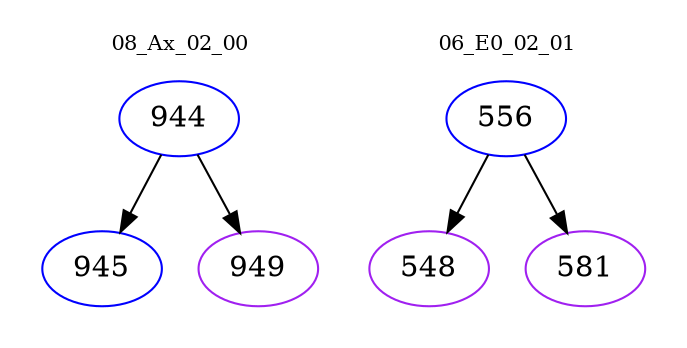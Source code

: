 digraph{
subgraph cluster_0 {
color = white
label = "08_Ax_02_00";
fontsize=10;
T0_944 [label="944", color="blue"]
T0_944 -> T0_945 [color="black"]
T0_945 [label="945", color="blue"]
T0_944 -> T0_949 [color="black"]
T0_949 [label="949", color="purple"]
}
subgraph cluster_1 {
color = white
label = "06_E0_02_01";
fontsize=10;
T1_556 [label="556", color="blue"]
T1_556 -> T1_548 [color="black"]
T1_548 [label="548", color="purple"]
T1_556 -> T1_581 [color="black"]
T1_581 [label="581", color="purple"]
}
}
